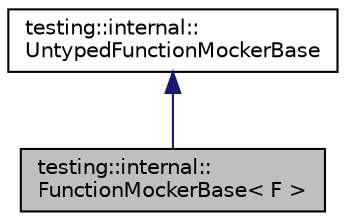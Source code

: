 digraph "testing::internal::FunctionMockerBase&lt; F &gt;"
{
  edge [fontname="Helvetica",fontsize="10",labelfontname="Helvetica",labelfontsize="10"];
  node [fontname="Helvetica",fontsize="10",shape=record];
  Node1 [label="testing::internal::\lFunctionMockerBase\< F \>",height=0.2,width=0.4,color="black", fillcolor="grey75", style="filled", fontcolor="black"];
  Node2 -> Node1 [dir="back",color="midnightblue",fontsize="10",style="solid",fontname="Helvetica"];
  Node2 [label="testing::internal::\lUntypedFunctionMockerBase",height=0.2,width=0.4,color="black", fillcolor="white", style="filled",URL="$classtesting_1_1internal_1_1_untyped_function_mocker_base.html"];
}
